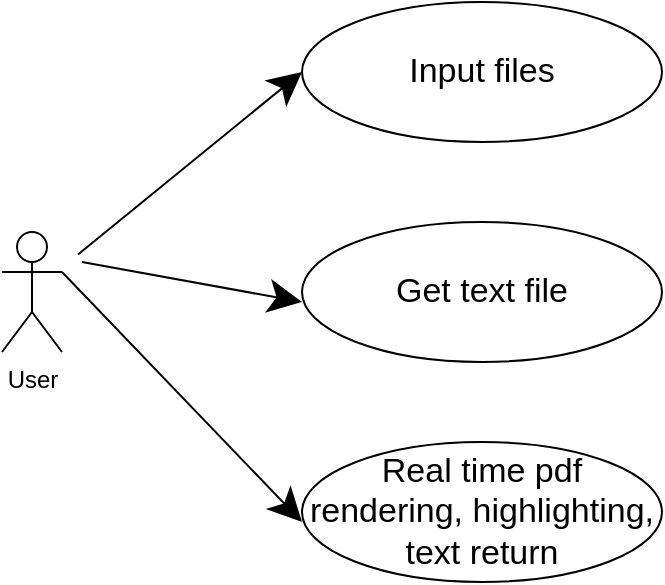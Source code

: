<mxfile version="15.3.5" type="device"><diagram id="uDseYDI1C9mVkNTw4LME" name="Page-1"><mxGraphModel dx="946" dy="620" grid="1" gridSize="10" guides="1" tooltips="1" connect="1" arrows="1" fold="1" page="1" pageScale="1" pageWidth="850" pageHeight="1100" math="0" shadow="0"><root><mxCell id="0"/><mxCell id="1" parent="0"/><mxCell id="CW09wqMdm8WxEW7kqYYQ-1" value="User" style="shape=umlActor;verticalLabelPosition=bottom;verticalAlign=top;html=1;outlineConnect=0;hachureGap=4;pointerEvents=0;" vertex="1" parent="1"><mxGeometry x="70" y="145" width="30" height="60" as="geometry"/></mxCell><mxCell id="CW09wqMdm8WxEW7kqYYQ-2" value="&lt;font style=&quot;font-size: 17px&quot;&gt;Input files&lt;/font&gt;" style="ellipse;whiteSpace=wrap;html=1;hachureGap=4;pointerEvents=0;" vertex="1" parent="1"><mxGeometry x="220" y="30" width="180" height="70" as="geometry"/></mxCell><mxCell id="CW09wqMdm8WxEW7kqYYQ-3" value="&lt;font style=&quot;font-size: 17px&quot;&gt;Get text file&lt;/font&gt;" style="ellipse;whiteSpace=wrap;html=1;hachureGap=4;pointerEvents=0;" vertex="1" parent="1"><mxGeometry x="220" y="140" width="180" height="70" as="geometry"/></mxCell><mxCell id="CW09wqMdm8WxEW7kqYYQ-5" value="&lt;font style=&quot;font-size: 17px&quot;&gt;Real time pdf rendering, highlighting, text return&lt;/font&gt;" style="ellipse;whiteSpace=wrap;html=1;hachureGap=4;pointerEvents=0;" vertex="1" parent="1"><mxGeometry x="220" y="250" width="180" height="70" as="geometry"/></mxCell><mxCell id="CW09wqMdm8WxEW7kqYYQ-6" value="" style="endArrow=classic;html=1;startSize=14;endSize=14;sourcePerimeterSpacing=8;targetPerimeterSpacing=8;entryX=0;entryY=0.5;entryDx=0;entryDy=0;" edge="1" parent="1" source="CW09wqMdm8WxEW7kqYYQ-1" target="CW09wqMdm8WxEW7kqYYQ-2"><mxGeometry width="50" height="50" relative="1" as="geometry"><mxPoint x="130" y="100" as="sourcePoint"/><mxPoint x="180" y="50" as="targetPoint"/></mxGeometry></mxCell><mxCell id="CW09wqMdm8WxEW7kqYYQ-7" value="" style="endArrow=classic;html=1;startSize=14;endSize=14;sourcePerimeterSpacing=8;targetPerimeterSpacing=8;" edge="1" parent="1"><mxGeometry width="50" height="50" relative="1" as="geometry"><mxPoint x="110" y="160" as="sourcePoint"/><mxPoint x="220" y="180" as="targetPoint"/></mxGeometry></mxCell><mxCell id="CW09wqMdm8WxEW7kqYYQ-8" value="" style="endArrow=classic;html=1;startSize=14;endSize=14;sourcePerimeterSpacing=8;targetPerimeterSpacing=8;exitX=1;exitY=0.333;exitDx=0;exitDy=0;exitPerimeter=0;" edge="1" parent="1" source="CW09wqMdm8WxEW7kqYYQ-1"><mxGeometry width="50" height="50" relative="1" as="geometry"><mxPoint x="400" y="210" as="sourcePoint"/><mxPoint x="220" y="290" as="targetPoint"/></mxGeometry></mxCell></root></mxGraphModel></diagram></mxfile>